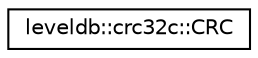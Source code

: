 digraph "Graphical Class Hierarchy"
{
  edge [fontname="Helvetica",fontsize="10",labelfontname="Helvetica",labelfontsize="10"];
  node [fontname="Helvetica",fontsize="10",shape=record];
  rankdir="LR";
  Node1 [label="leveldb::crc32c::CRC",height=0.2,width=0.4,color="black", fillcolor="white", style="filled",URL="$classleveldb_1_1crc32c_1_1_c_r_c.html"];
}
